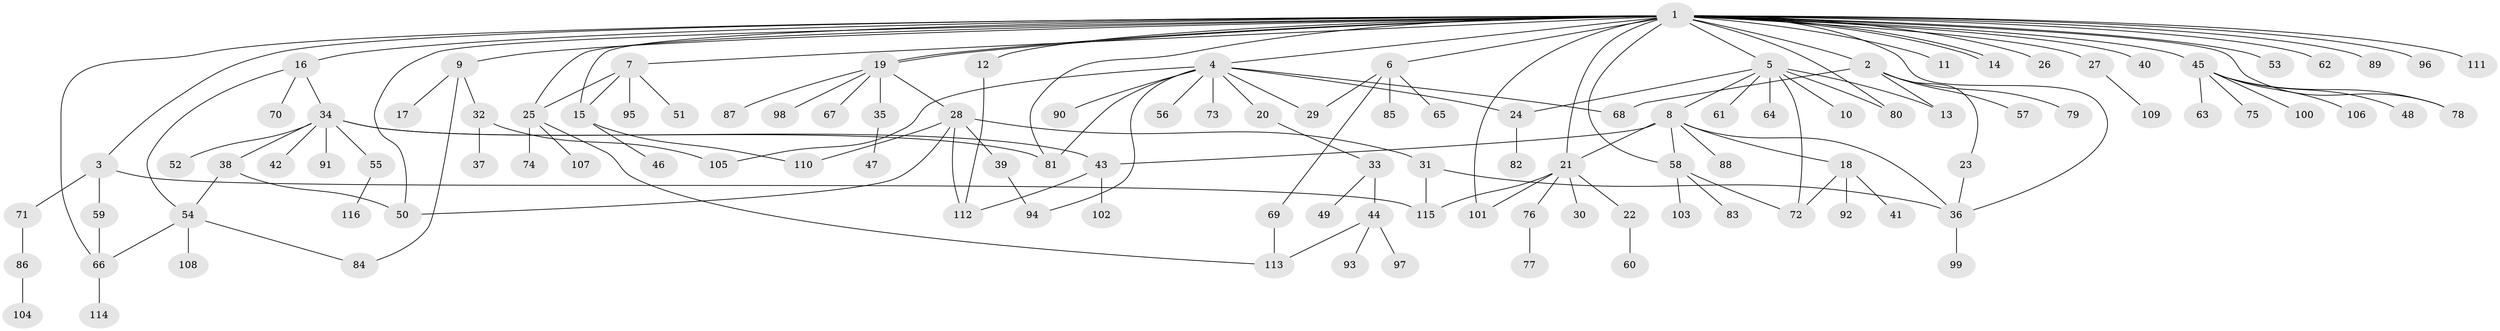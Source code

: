 // Generated by graph-tools (version 1.1) at 2025/25/03/09/25 03:25:56]
// undirected, 116 vertices, 151 edges
graph export_dot {
graph [start="1"]
  node [color=gray90,style=filled];
  1;
  2;
  3;
  4;
  5;
  6;
  7;
  8;
  9;
  10;
  11;
  12;
  13;
  14;
  15;
  16;
  17;
  18;
  19;
  20;
  21;
  22;
  23;
  24;
  25;
  26;
  27;
  28;
  29;
  30;
  31;
  32;
  33;
  34;
  35;
  36;
  37;
  38;
  39;
  40;
  41;
  42;
  43;
  44;
  45;
  46;
  47;
  48;
  49;
  50;
  51;
  52;
  53;
  54;
  55;
  56;
  57;
  58;
  59;
  60;
  61;
  62;
  63;
  64;
  65;
  66;
  67;
  68;
  69;
  70;
  71;
  72;
  73;
  74;
  75;
  76;
  77;
  78;
  79;
  80;
  81;
  82;
  83;
  84;
  85;
  86;
  87;
  88;
  89;
  90;
  91;
  92;
  93;
  94;
  95;
  96;
  97;
  98;
  99;
  100;
  101;
  102;
  103;
  104;
  105;
  106;
  107;
  108;
  109;
  110;
  111;
  112;
  113;
  114;
  115;
  116;
  1 -- 2;
  1 -- 3;
  1 -- 4;
  1 -- 5;
  1 -- 6;
  1 -- 7;
  1 -- 9;
  1 -- 11;
  1 -- 12;
  1 -- 14;
  1 -- 14;
  1 -- 15;
  1 -- 16;
  1 -- 19;
  1 -- 19;
  1 -- 21;
  1 -- 25;
  1 -- 26;
  1 -- 27;
  1 -- 36;
  1 -- 40;
  1 -- 45;
  1 -- 50;
  1 -- 53;
  1 -- 58;
  1 -- 62;
  1 -- 66;
  1 -- 78;
  1 -- 80;
  1 -- 81;
  1 -- 89;
  1 -- 96;
  1 -- 101;
  1 -- 111;
  2 -- 13;
  2 -- 23;
  2 -- 57;
  2 -- 68;
  2 -- 79;
  3 -- 59;
  3 -- 71;
  3 -- 115;
  4 -- 20;
  4 -- 24;
  4 -- 29;
  4 -- 56;
  4 -- 68;
  4 -- 73;
  4 -- 81;
  4 -- 90;
  4 -- 94;
  4 -- 105;
  5 -- 8;
  5 -- 10;
  5 -- 13;
  5 -- 24;
  5 -- 61;
  5 -- 64;
  5 -- 72;
  5 -- 80;
  6 -- 29;
  6 -- 65;
  6 -- 69;
  6 -- 85;
  7 -- 15;
  7 -- 25;
  7 -- 51;
  7 -- 95;
  8 -- 18;
  8 -- 21;
  8 -- 36;
  8 -- 43;
  8 -- 58;
  8 -- 88;
  9 -- 17;
  9 -- 32;
  9 -- 84;
  12 -- 112;
  15 -- 46;
  15 -- 110;
  16 -- 34;
  16 -- 54;
  16 -- 70;
  18 -- 41;
  18 -- 72;
  18 -- 92;
  19 -- 28;
  19 -- 35;
  19 -- 67;
  19 -- 87;
  19 -- 98;
  20 -- 33;
  21 -- 22;
  21 -- 30;
  21 -- 76;
  21 -- 101;
  21 -- 115;
  22 -- 60;
  23 -- 36;
  24 -- 82;
  25 -- 74;
  25 -- 107;
  25 -- 113;
  27 -- 109;
  28 -- 31;
  28 -- 39;
  28 -- 50;
  28 -- 110;
  28 -- 112;
  31 -- 36;
  31 -- 115;
  32 -- 37;
  32 -- 105;
  33 -- 44;
  33 -- 49;
  34 -- 38;
  34 -- 42;
  34 -- 43;
  34 -- 52;
  34 -- 55;
  34 -- 81;
  34 -- 91;
  35 -- 47;
  36 -- 99;
  38 -- 50;
  38 -- 54;
  39 -- 94;
  43 -- 102;
  43 -- 112;
  44 -- 93;
  44 -- 97;
  44 -- 113;
  45 -- 48;
  45 -- 63;
  45 -- 75;
  45 -- 78;
  45 -- 100;
  45 -- 106;
  54 -- 66;
  54 -- 84;
  54 -- 108;
  55 -- 116;
  58 -- 72;
  58 -- 83;
  58 -- 103;
  59 -- 66;
  66 -- 114;
  69 -- 113;
  71 -- 86;
  76 -- 77;
  86 -- 104;
}
